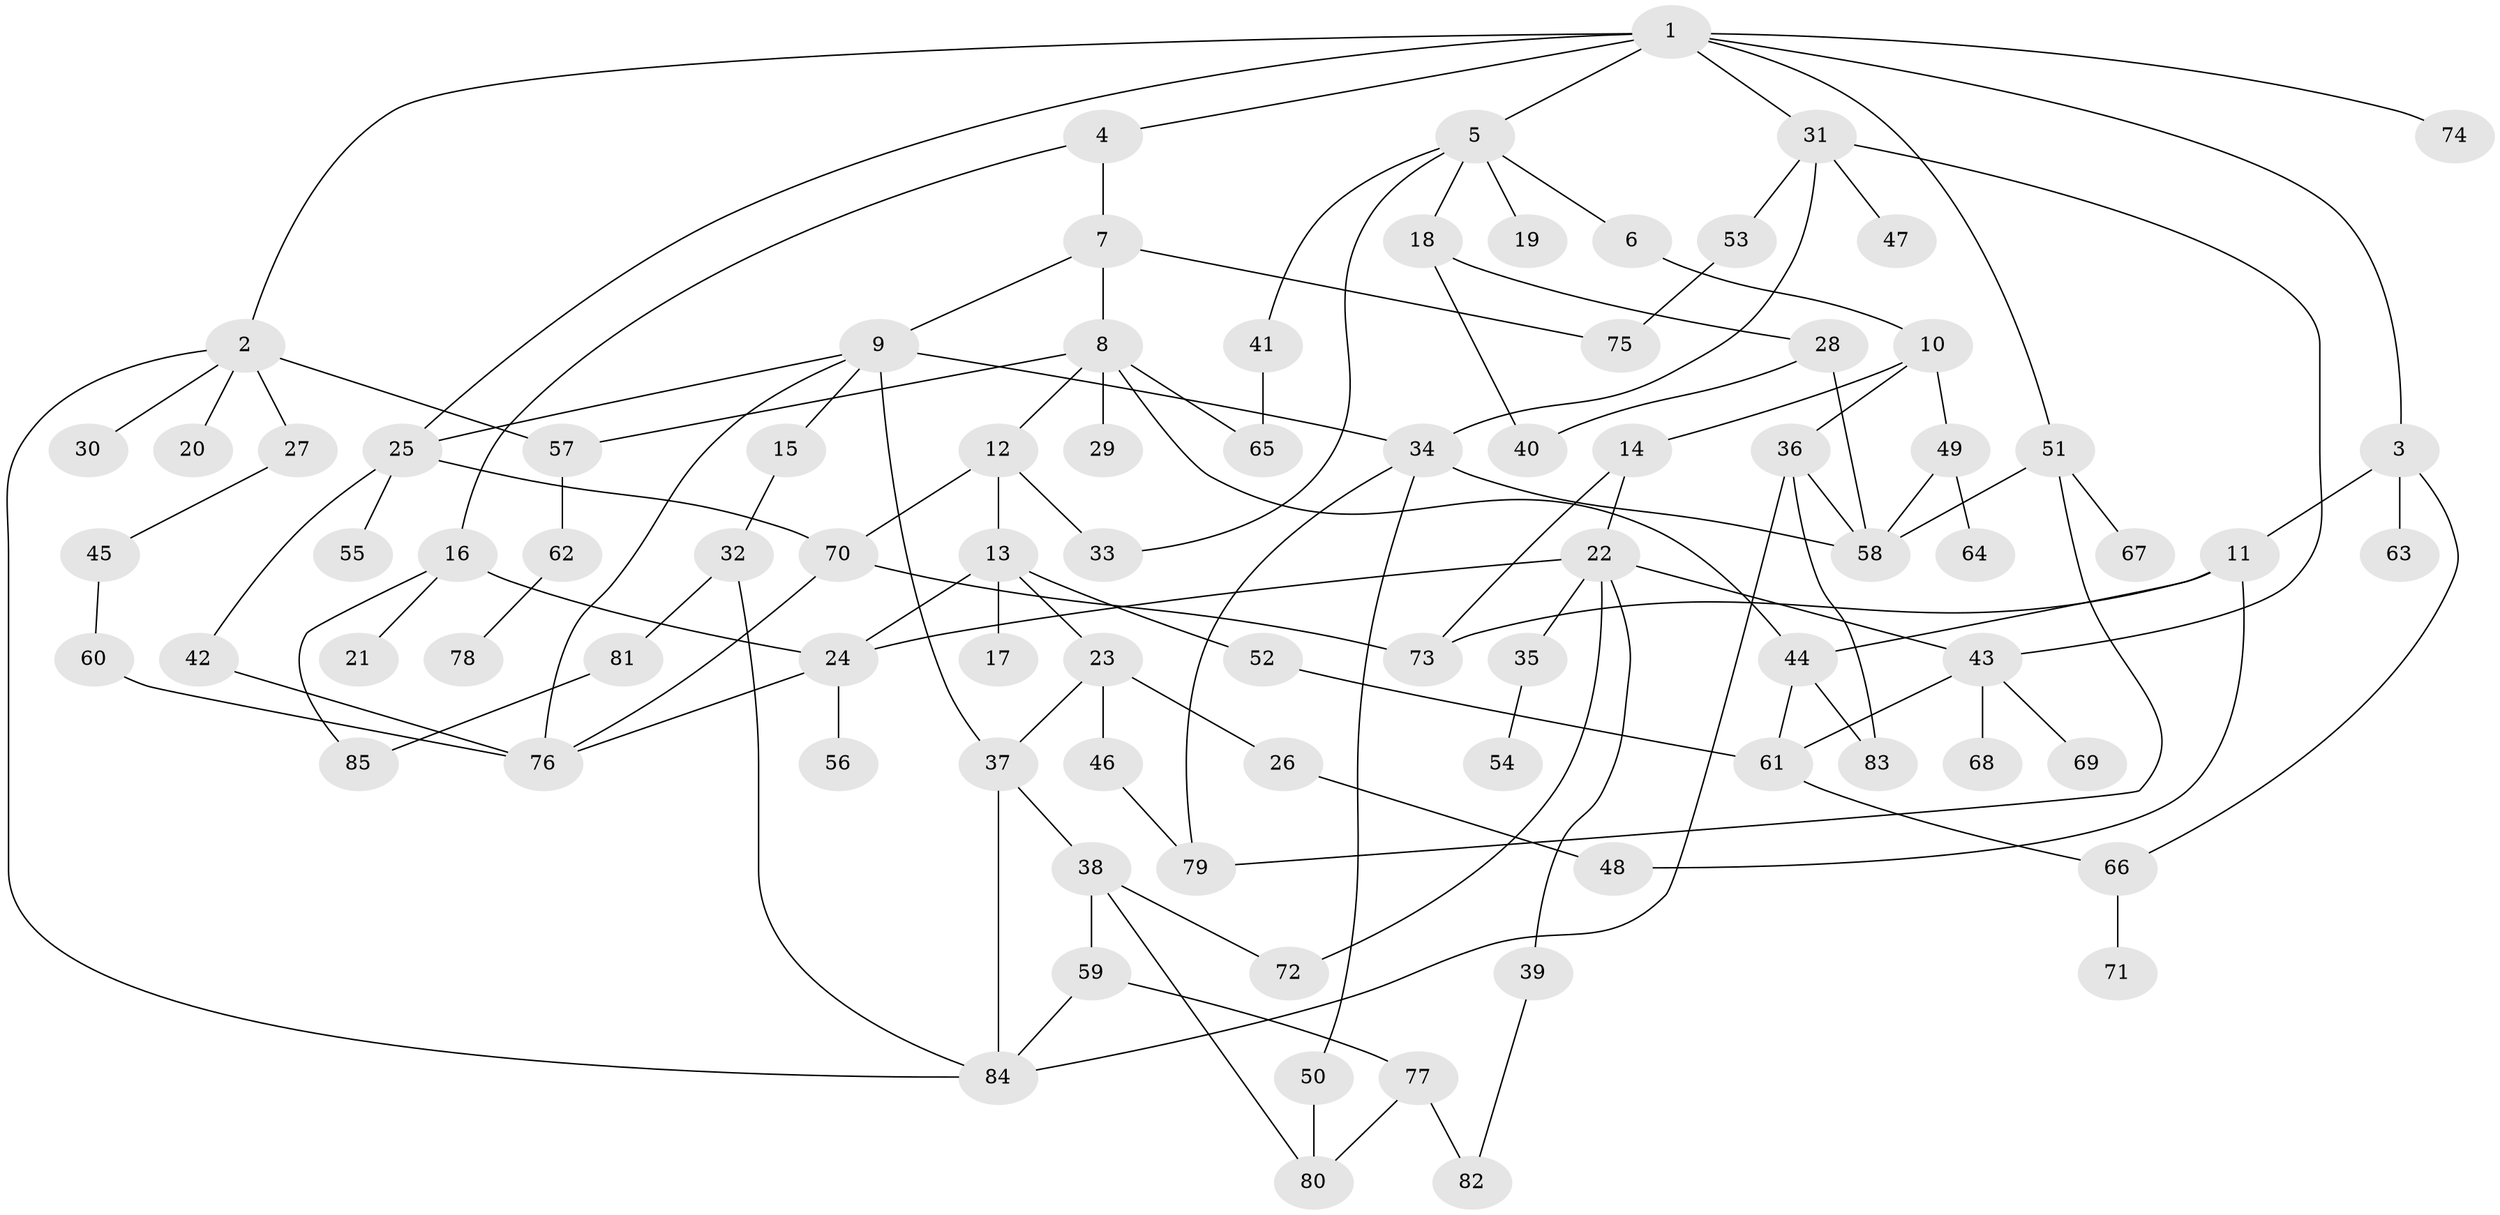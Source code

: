 // coarse degree distribution, {1: 0.4523809523809524, 6: 0.023809523809523808, 3: 0.09523809523809523, 8: 0.047619047619047616, 2: 0.21428571428571427, 4: 0.07142857142857142, 5: 0.047619047619047616, 14: 0.023809523809523808, 15: 0.023809523809523808}
// Generated by graph-tools (version 1.1) at 2025/45/03/04/25 21:45:15]
// undirected, 85 vertices, 123 edges
graph export_dot {
graph [start="1"]
  node [color=gray90,style=filled];
  1;
  2;
  3;
  4;
  5;
  6;
  7;
  8;
  9;
  10;
  11;
  12;
  13;
  14;
  15;
  16;
  17;
  18;
  19;
  20;
  21;
  22;
  23;
  24;
  25;
  26;
  27;
  28;
  29;
  30;
  31;
  32;
  33;
  34;
  35;
  36;
  37;
  38;
  39;
  40;
  41;
  42;
  43;
  44;
  45;
  46;
  47;
  48;
  49;
  50;
  51;
  52;
  53;
  54;
  55;
  56;
  57;
  58;
  59;
  60;
  61;
  62;
  63;
  64;
  65;
  66;
  67;
  68;
  69;
  70;
  71;
  72;
  73;
  74;
  75;
  76;
  77;
  78;
  79;
  80;
  81;
  82;
  83;
  84;
  85;
  1 -- 2;
  1 -- 3;
  1 -- 4;
  1 -- 5;
  1 -- 25;
  1 -- 31;
  1 -- 51;
  1 -- 74;
  2 -- 20;
  2 -- 27;
  2 -- 30;
  2 -- 57;
  2 -- 84;
  3 -- 11;
  3 -- 63;
  3 -- 66;
  4 -- 7;
  4 -- 16;
  5 -- 6;
  5 -- 18;
  5 -- 19;
  5 -- 33;
  5 -- 41;
  6 -- 10;
  7 -- 8;
  7 -- 9;
  7 -- 75;
  8 -- 12;
  8 -- 29;
  8 -- 44;
  8 -- 65;
  8 -- 57;
  9 -- 15;
  9 -- 34;
  9 -- 37;
  9 -- 76;
  9 -- 25;
  10 -- 14;
  10 -- 36;
  10 -- 49;
  11 -- 48;
  11 -- 44;
  11 -- 73;
  12 -- 13;
  12 -- 33;
  12 -- 70;
  13 -- 17;
  13 -- 23;
  13 -- 24;
  13 -- 52;
  14 -- 22;
  14 -- 73;
  15 -- 32;
  16 -- 21;
  16 -- 85;
  16 -- 24;
  18 -- 28;
  18 -- 40;
  22 -- 35;
  22 -- 39;
  22 -- 72;
  22 -- 24;
  22 -- 43;
  23 -- 26;
  23 -- 37;
  23 -- 46;
  24 -- 56;
  24 -- 76;
  25 -- 42;
  25 -- 55;
  25 -- 70;
  26 -- 48;
  27 -- 45;
  28 -- 40;
  28 -- 58;
  31 -- 43;
  31 -- 47;
  31 -- 53;
  31 -- 34;
  32 -- 81;
  32 -- 84;
  34 -- 50;
  34 -- 58;
  34 -- 79;
  35 -- 54;
  36 -- 58;
  36 -- 83;
  36 -- 84;
  37 -- 38;
  37 -- 84;
  38 -- 59;
  38 -- 80;
  38 -- 72;
  39 -- 82;
  41 -- 65;
  42 -- 76;
  43 -- 61;
  43 -- 68;
  43 -- 69;
  44 -- 61;
  44 -- 83;
  45 -- 60;
  46 -- 79;
  49 -- 64;
  49 -- 58;
  50 -- 80;
  51 -- 67;
  51 -- 79;
  51 -- 58;
  52 -- 61;
  53 -- 75;
  57 -- 62;
  59 -- 77;
  59 -- 84;
  60 -- 76;
  61 -- 66;
  62 -- 78;
  66 -- 71;
  70 -- 73;
  70 -- 76;
  77 -- 82;
  77 -- 80;
  81 -- 85;
}
